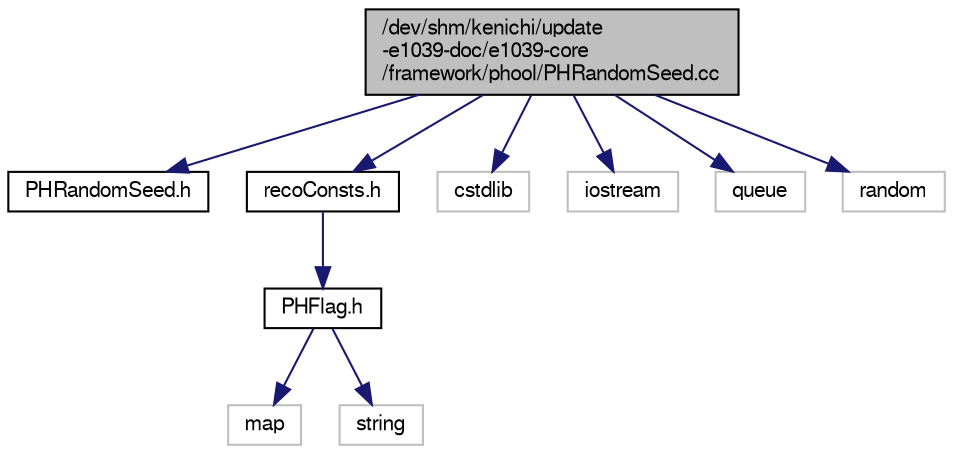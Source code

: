 digraph "/dev/shm/kenichi/update-e1039-doc/e1039-core/framework/phool/PHRandomSeed.cc"
{
  bgcolor="transparent";
  edge [fontname="FreeSans",fontsize="10",labelfontname="FreeSans",labelfontsize="10"];
  node [fontname="FreeSans",fontsize="10",shape=record];
  Node1 [label="/dev/shm/kenichi/update\l-e1039-doc/e1039-core\l/framework/phool/PHRandomSeed.cc",height=0.2,width=0.4,color="black", fillcolor="grey75", style="filled" fontcolor="black"];
  Node1 -> Node2 [color="midnightblue",fontsize="10",style="solid",fontname="FreeSans"];
  Node2 [label="PHRandomSeed.h",height=0.2,width=0.4,color="black",URL="$de/dea/PHRandomSeed_8h.html"];
  Node1 -> Node3 [color="midnightblue",fontsize="10",style="solid",fontname="FreeSans"];
  Node3 [label="recoConsts.h",height=0.2,width=0.4,color="black",URL="$d2/dcb/recoConsts_8h.html"];
  Node3 -> Node4 [color="midnightblue",fontsize="10",style="solid",fontname="FreeSans"];
  Node4 [label="PHFlag.h",height=0.2,width=0.4,color="black",URL="$d0/d11/PHFlag_8h.html"];
  Node4 -> Node5 [color="midnightblue",fontsize="10",style="solid",fontname="FreeSans"];
  Node5 [label="map",height=0.2,width=0.4,color="grey75"];
  Node4 -> Node6 [color="midnightblue",fontsize="10",style="solid",fontname="FreeSans"];
  Node6 [label="string",height=0.2,width=0.4,color="grey75"];
  Node1 -> Node7 [color="midnightblue",fontsize="10",style="solid",fontname="FreeSans"];
  Node7 [label="cstdlib",height=0.2,width=0.4,color="grey75"];
  Node1 -> Node8 [color="midnightblue",fontsize="10",style="solid",fontname="FreeSans"];
  Node8 [label="iostream",height=0.2,width=0.4,color="grey75"];
  Node1 -> Node9 [color="midnightblue",fontsize="10",style="solid",fontname="FreeSans"];
  Node9 [label="queue",height=0.2,width=0.4,color="grey75"];
  Node1 -> Node10 [color="midnightblue",fontsize="10",style="solid",fontname="FreeSans"];
  Node10 [label="random",height=0.2,width=0.4,color="grey75"];
}
